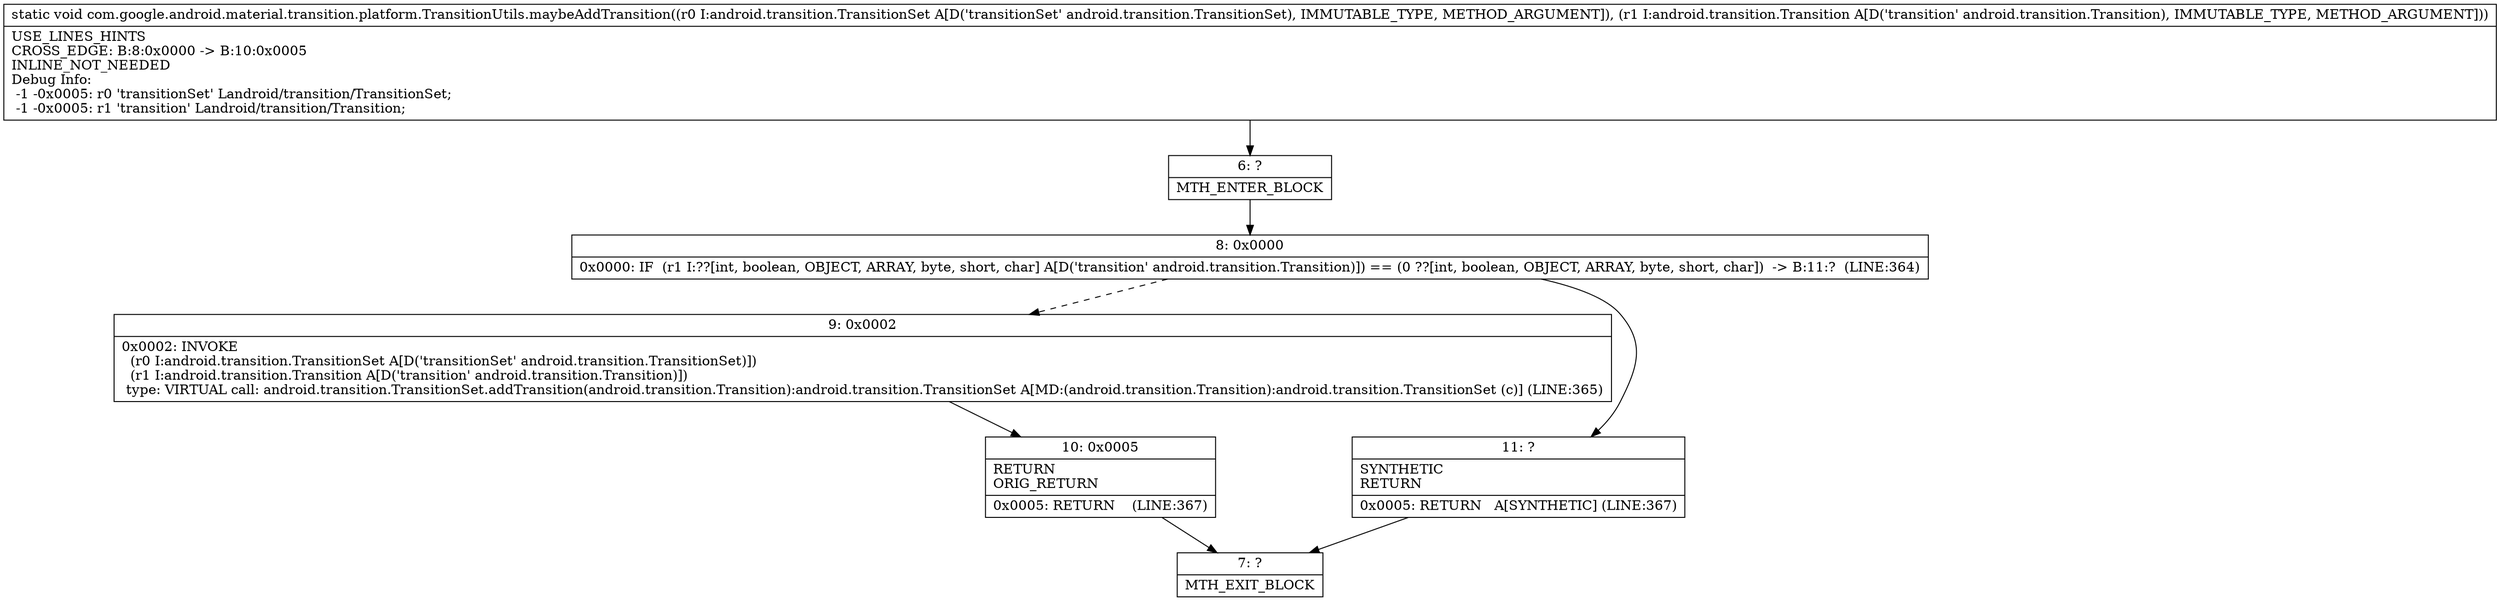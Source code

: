 digraph "CFG forcom.google.android.material.transition.platform.TransitionUtils.maybeAddTransition(Landroid\/transition\/TransitionSet;Landroid\/transition\/Transition;)V" {
Node_6 [shape=record,label="{6\:\ ?|MTH_ENTER_BLOCK\l}"];
Node_8 [shape=record,label="{8\:\ 0x0000|0x0000: IF  (r1 I:??[int, boolean, OBJECT, ARRAY, byte, short, char] A[D('transition' android.transition.Transition)]) == (0 ??[int, boolean, OBJECT, ARRAY, byte, short, char])  \-\> B:11:?  (LINE:364)\l}"];
Node_9 [shape=record,label="{9\:\ 0x0002|0x0002: INVOKE  \l  (r0 I:android.transition.TransitionSet A[D('transitionSet' android.transition.TransitionSet)])\l  (r1 I:android.transition.Transition A[D('transition' android.transition.Transition)])\l type: VIRTUAL call: android.transition.TransitionSet.addTransition(android.transition.Transition):android.transition.TransitionSet A[MD:(android.transition.Transition):android.transition.TransitionSet (c)] (LINE:365)\l}"];
Node_10 [shape=record,label="{10\:\ 0x0005|RETURN\lORIG_RETURN\l|0x0005: RETURN    (LINE:367)\l}"];
Node_7 [shape=record,label="{7\:\ ?|MTH_EXIT_BLOCK\l}"];
Node_11 [shape=record,label="{11\:\ ?|SYNTHETIC\lRETURN\l|0x0005: RETURN   A[SYNTHETIC] (LINE:367)\l}"];
MethodNode[shape=record,label="{static void com.google.android.material.transition.platform.TransitionUtils.maybeAddTransition((r0 I:android.transition.TransitionSet A[D('transitionSet' android.transition.TransitionSet), IMMUTABLE_TYPE, METHOD_ARGUMENT]), (r1 I:android.transition.Transition A[D('transition' android.transition.Transition), IMMUTABLE_TYPE, METHOD_ARGUMENT]))  | USE_LINES_HINTS\lCROSS_EDGE: B:8:0x0000 \-\> B:10:0x0005\lINLINE_NOT_NEEDED\lDebug Info:\l  \-1 \-0x0005: r0 'transitionSet' Landroid\/transition\/TransitionSet;\l  \-1 \-0x0005: r1 'transition' Landroid\/transition\/Transition;\l}"];
MethodNode -> Node_6;Node_6 -> Node_8;
Node_8 -> Node_9[style=dashed];
Node_8 -> Node_11;
Node_9 -> Node_10;
Node_10 -> Node_7;
Node_11 -> Node_7;
}

